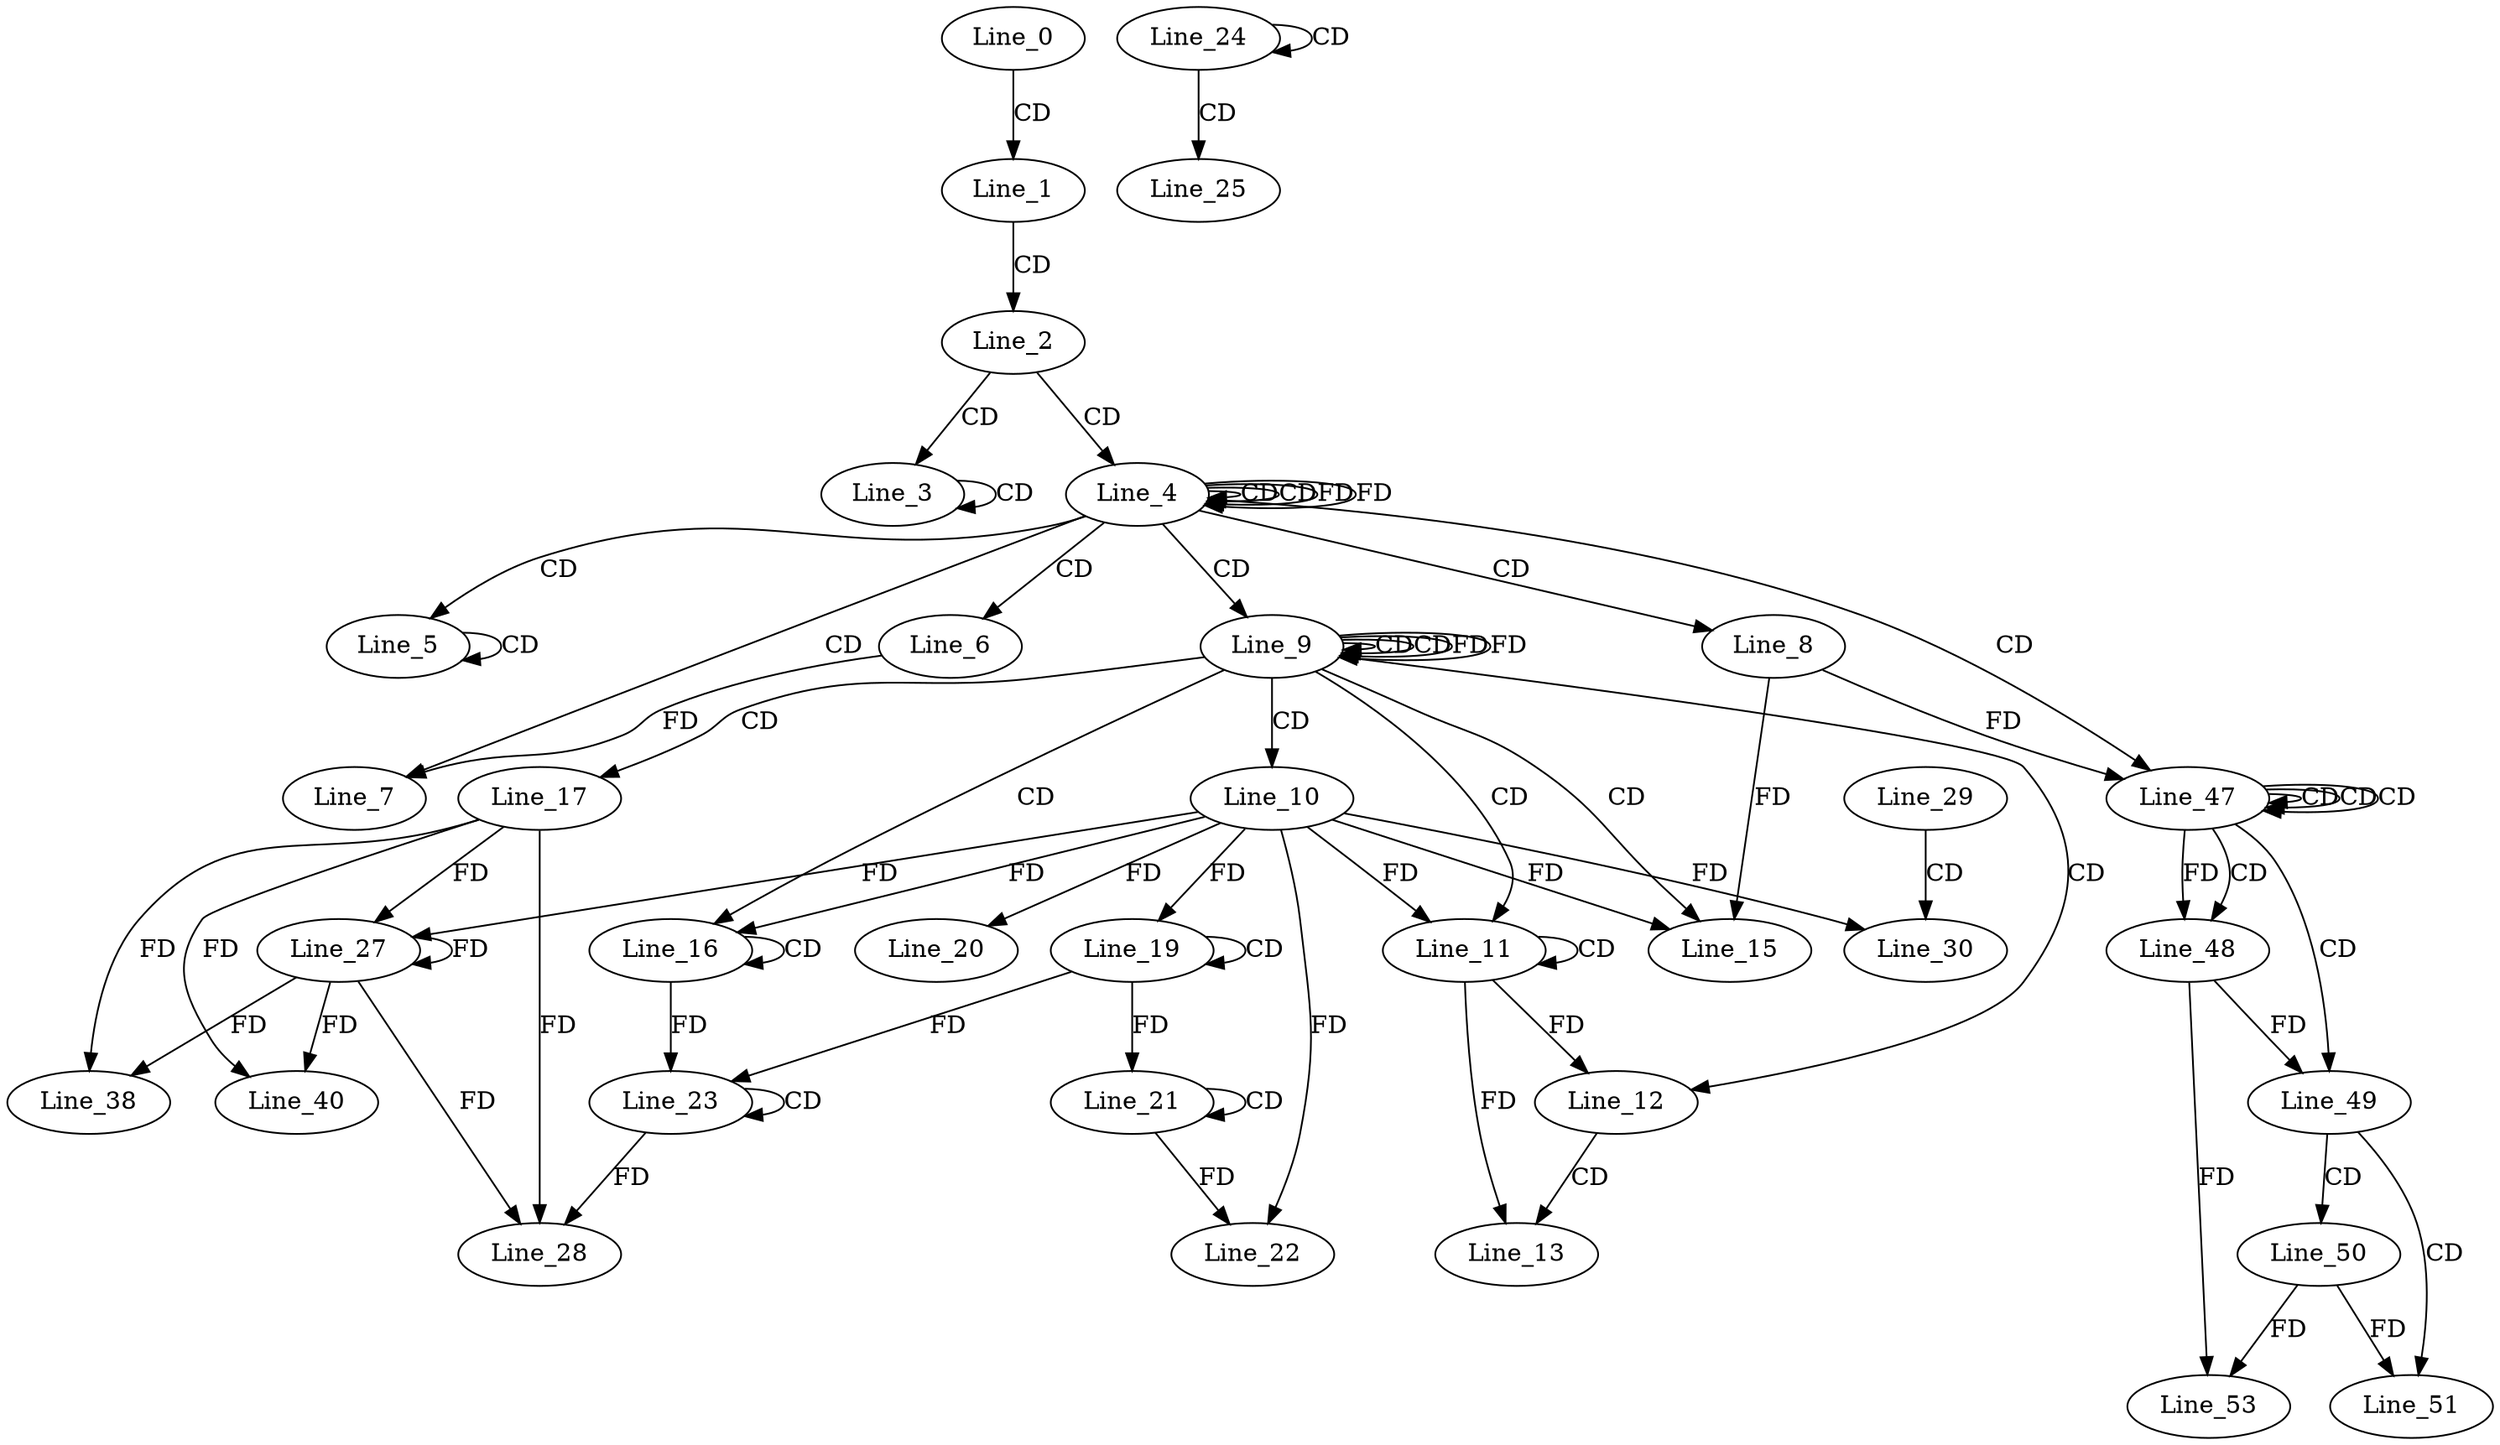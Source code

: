 digraph G {
  Line_0;
  Line_1;
  Line_2;
  Line_3;
  Line_3;
  Line_4;
  Line_4;
  Line_4;
  Line_5;
  Line_5;
  Line_6;
  Line_7;
  Line_8;
  Line_9;
  Line_9;
  Line_9;
  Line_10;
  Line_11;
  Line_11;
  Line_12;
  Line_13;
  Line_15;
  Line_15;
  Line_16;
  Line_16;
  Line_17;
  Line_19;
  Line_19;
  Line_19;
  Line_20;
  Line_21;
  Line_21;
  Line_22;
  Line_23;
  Line_23;
  Line_23;
  Line_24;
  Line_24;
  Line_25;
  Line_27;
  Line_27;
  Line_27;
  Line_28;
  Line_29;
  Line_30;
  Line_38;
  Line_40;
  Line_47;
  Line_47;
  Line_47;
  Line_47;
  Line_48;
  Line_48;
  Line_49;
  Line_49;
  Line_49;
  Line_50;
  Line_51;
  Line_53;
  Line_0 -> Line_1 [ label="CD" ];
  Line_1 -> Line_2 [ label="CD" ];
  Line_2 -> Line_3 [ label="CD" ];
  Line_3 -> Line_3 [ label="CD" ];
  Line_2 -> Line_4 [ label="CD" ];
  Line_4 -> Line_4 [ label="CD" ];
  Line_4 -> Line_4 [ label="CD" ];
  Line_4 -> Line_4 [ label="FD" ];
  Line_4 -> Line_5 [ label="CD" ];
  Line_5 -> Line_5 [ label="CD" ];
  Line_4 -> Line_6 [ label="CD" ];
  Line_4 -> Line_7 [ label="CD" ];
  Line_6 -> Line_7 [ label="FD" ];
  Line_4 -> Line_8 [ label="CD" ];
  Line_4 -> Line_9 [ label="CD" ];
  Line_9 -> Line_9 [ label="CD" ];
  Line_9 -> Line_9 [ label="CD" ];
  Line_9 -> Line_9 [ label="FD" ];
  Line_9 -> Line_10 [ label="CD" ];
  Line_9 -> Line_11 [ label="CD" ];
  Line_11 -> Line_11 [ label="CD" ];
  Line_10 -> Line_11 [ label="FD" ];
  Line_9 -> Line_12 [ label="CD" ];
  Line_11 -> Line_12 [ label="FD" ];
  Line_12 -> Line_13 [ label="CD" ];
  Line_11 -> Line_13 [ label="FD" ];
  Line_9 -> Line_15 [ label="CD" ];
  Line_8 -> Line_15 [ label="FD" ];
  Line_10 -> Line_15 [ label="FD" ];
  Line_9 -> Line_16 [ label="CD" ];
  Line_16 -> Line_16 [ label="CD" ];
  Line_10 -> Line_16 [ label="FD" ];
  Line_9 -> Line_17 [ label="CD" ];
  Line_19 -> Line_19 [ label="CD" ];
  Line_10 -> Line_19 [ label="FD" ];
  Line_10 -> Line_20 [ label="FD" ];
  Line_21 -> Line_21 [ label="CD" ];
  Line_19 -> Line_21 [ label="FD" ];
  Line_10 -> Line_22 [ label="FD" ];
  Line_21 -> Line_22 [ label="FD" ];
  Line_23 -> Line_23 [ label="CD" ];
  Line_19 -> Line_23 [ label="FD" ];
  Line_16 -> Line_23 [ label="FD" ];
  Line_24 -> Line_24 [ label="CD" ];
  Line_24 -> Line_25 [ label="CD" ];
  Line_17 -> Line_27 [ label="FD" ];
  Line_27 -> Line_27 [ label="FD" ];
  Line_10 -> Line_27 [ label="FD" ];
  Line_17 -> Line_28 [ label="FD" ];
  Line_27 -> Line_28 [ label="FD" ];
  Line_23 -> Line_28 [ label="FD" ];
  Line_29 -> Line_30 [ label="CD" ];
  Line_10 -> Line_30 [ label="FD" ];
  Line_17 -> Line_38 [ label="FD" ];
  Line_27 -> Line_38 [ label="FD" ];
  Line_17 -> Line_40 [ label="FD" ];
  Line_27 -> Line_40 [ label="FD" ];
  Line_4 -> Line_47 [ label="CD" ];
  Line_47 -> Line_47 [ label="CD" ];
  Line_47 -> Line_47 [ label="CD" ];
  Line_47 -> Line_47 [ label="CD" ];
  Line_8 -> Line_47 [ label="FD" ];
  Line_47 -> Line_48 [ label="CD" ];
  Line_47 -> Line_48 [ label="FD" ];
  Line_47 -> Line_49 [ label="CD" ];
  Line_48 -> Line_49 [ label="FD" ];
  Line_49 -> Line_50 [ label="CD" ];
  Line_49 -> Line_51 [ label="CD" ];
  Line_50 -> Line_51 [ label="FD" ];
  Line_48 -> Line_53 [ label="FD" ];
  Line_50 -> Line_53 [ label="FD" ];
  Line_4 -> Line_4 [ label="FD" ];
  Line_9 -> Line_9 [ label="FD" ];
}
